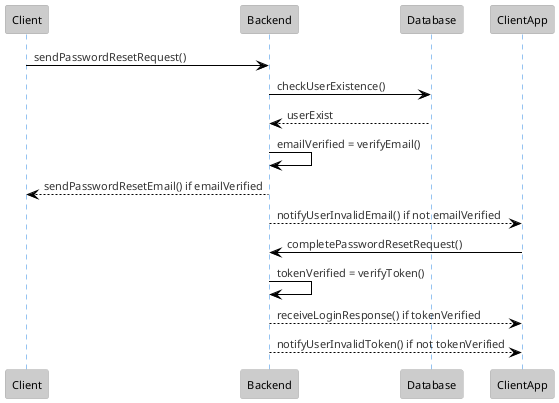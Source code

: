 @startuml
!theme reddress-lightblue
participant Client
participant Backend
participant Database
participant ClientApp

Client -> Backend: sendPasswordResetRequest()
Backend -> Database: checkUserExistence()
Database --> Backend: userExist
Backend -> Backend: emailVerified = verifyEmail()

Backend --> Client: sendPasswordResetEmail() if emailVerified
Backend --> ClientApp: notifyUserInvalidEmail() if not emailVerified

ClientApp -> Backend: completePasswordResetRequest()
Backend -> Backend: tokenVerified = verifyToken()

Backend --> ClientApp: receiveLoginResponse() if tokenVerified
Backend --> ClientApp: notifyUserInvalidToken() if not tokenVerified
@enduml